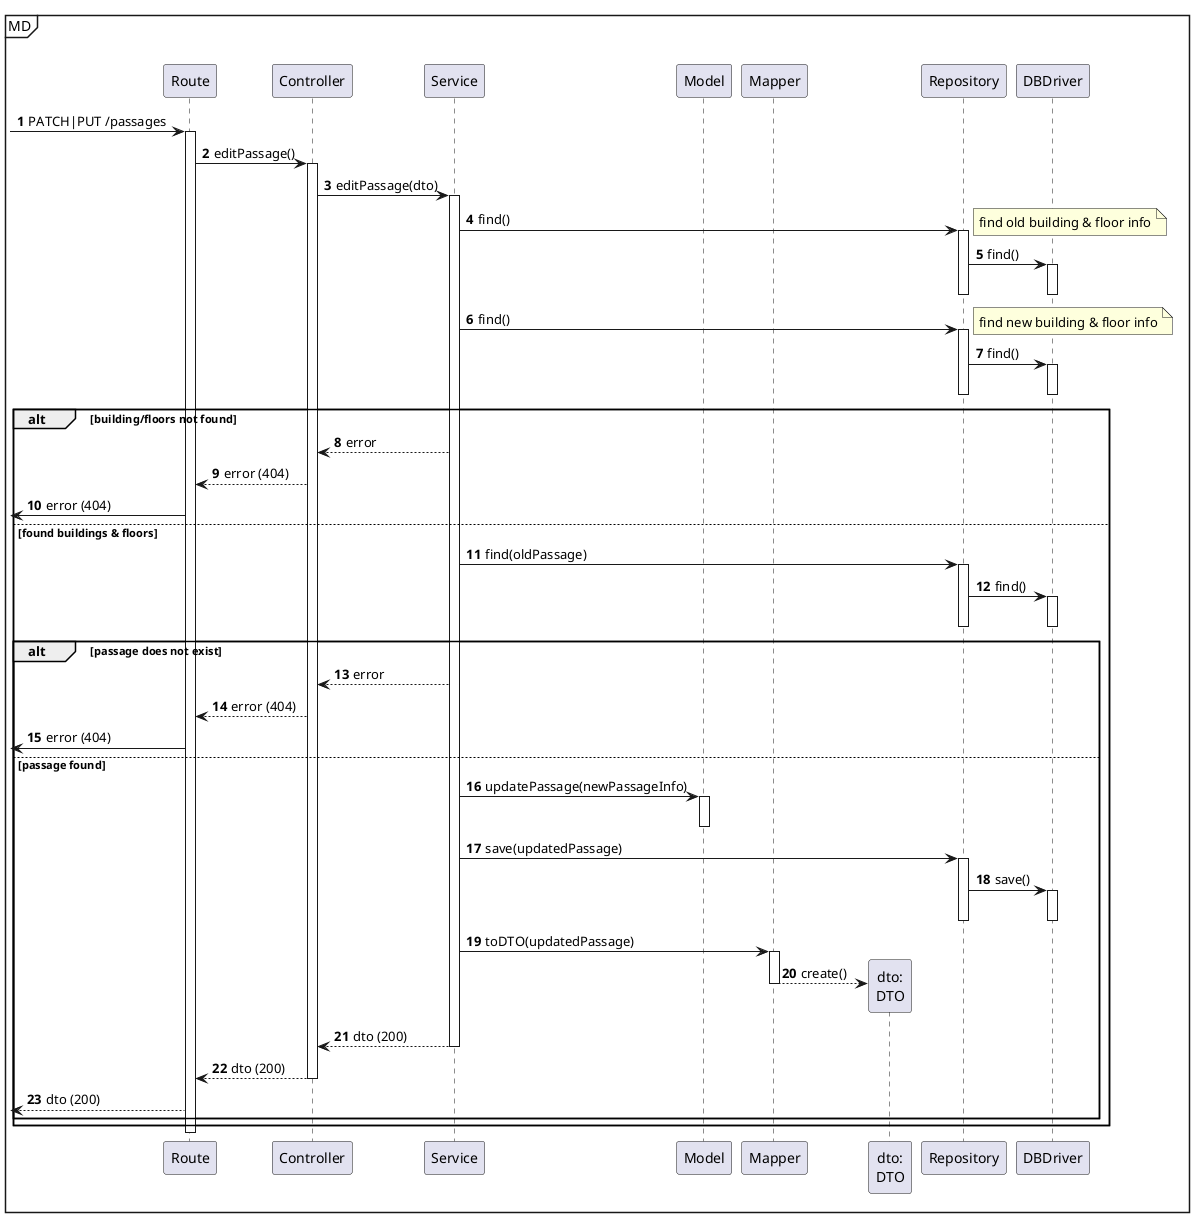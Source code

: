 @startuml
autonumber

mainframe MD

participant "Route" as rt
participant "Controller" as ctrl
participant "Service" as svc
participant "Model" as model

participant "Mapper" as mapper
participant "dto:\nDTO" as dto

participant "Repository" as repo

participant "DBDriver" as db

[-> rt : PATCH|PUT /passages

activate rt
    rt -> ctrl : editPassage()

    activate ctrl
        ctrl -> svc : editPassage(dto)

        activate svc
            svc -> repo : find()
            note right : find old building & floor info
            activate repo
                repo -> db : find()
                activate db
                deactivate db
            deactivate repo

            svc -> repo : find()
            note right : find new building & floor info
            activate repo
                repo -> db : find()
                activate db
                deactivate db
            deactivate repo

            alt building/floors not found
                svc --> ctrl : error
                ctrl --> rt : error (404)
                [<- rt : error (404)
            else found buildings & floors

            svc -> repo : find(oldPassage)

            activate repo
                repo -> db : find()
                activate db
                deactivate db
            deactivate repo

            alt passage does not exist
                svc --> ctrl : error
                ctrl --> rt : error (404)
                [<- rt : error (404)
            else passage found


            svc -> model : updatePassage(newPassageInfo)
            activate model
            deactivate model

            svc -> repo : save(updatedPassage)
            activate repo
                repo -> db : save()
                activate db
                deactivate db
            deactivate repo

            svc -> mapper : toDTO(updatedPassage)
            activate mapper
                mapper --> dto **: create()
            deactivate mapper

            svc --> ctrl : dto (200)
        deactivate svc

        ctrl --> rt : dto (200)
    deactivate ctrl

    [<-- rt : dto (200)
    end
    end
deactivate rt

@enduml
